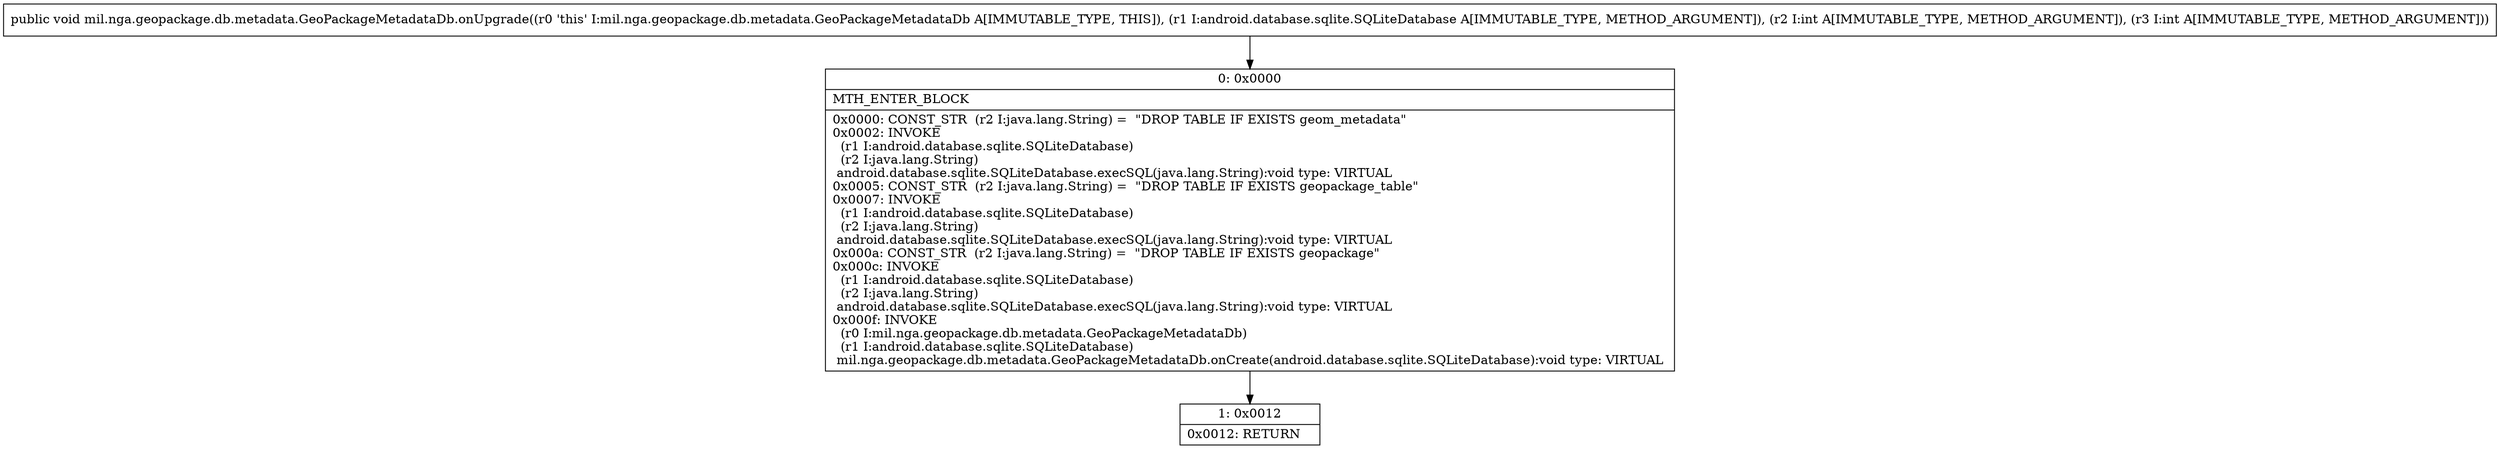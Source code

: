 digraph "CFG formil.nga.geopackage.db.metadata.GeoPackageMetadataDb.onUpgrade(Landroid\/database\/sqlite\/SQLiteDatabase;II)V" {
Node_0 [shape=record,label="{0\:\ 0x0000|MTH_ENTER_BLOCK\l|0x0000: CONST_STR  (r2 I:java.lang.String) =  \"DROP TABLE IF EXISTS geom_metadata\" \l0x0002: INVOKE  \l  (r1 I:android.database.sqlite.SQLiteDatabase)\l  (r2 I:java.lang.String)\l android.database.sqlite.SQLiteDatabase.execSQL(java.lang.String):void type: VIRTUAL \l0x0005: CONST_STR  (r2 I:java.lang.String) =  \"DROP TABLE IF EXISTS geopackage_table\" \l0x0007: INVOKE  \l  (r1 I:android.database.sqlite.SQLiteDatabase)\l  (r2 I:java.lang.String)\l android.database.sqlite.SQLiteDatabase.execSQL(java.lang.String):void type: VIRTUAL \l0x000a: CONST_STR  (r2 I:java.lang.String) =  \"DROP TABLE IF EXISTS geopackage\" \l0x000c: INVOKE  \l  (r1 I:android.database.sqlite.SQLiteDatabase)\l  (r2 I:java.lang.String)\l android.database.sqlite.SQLiteDatabase.execSQL(java.lang.String):void type: VIRTUAL \l0x000f: INVOKE  \l  (r0 I:mil.nga.geopackage.db.metadata.GeoPackageMetadataDb)\l  (r1 I:android.database.sqlite.SQLiteDatabase)\l mil.nga.geopackage.db.metadata.GeoPackageMetadataDb.onCreate(android.database.sqlite.SQLiteDatabase):void type: VIRTUAL \l}"];
Node_1 [shape=record,label="{1\:\ 0x0012|0x0012: RETURN   \l}"];
MethodNode[shape=record,label="{public void mil.nga.geopackage.db.metadata.GeoPackageMetadataDb.onUpgrade((r0 'this' I:mil.nga.geopackage.db.metadata.GeoPackageMetadataDb A[IMMUTABLE_TYPE, THIS]), (r1 I:android.database.sqlite.SQLiteDatabase A[IMMUTABLE_TYPE, METHOD_ARGUMENT]), (r2 I:int A[IMMUTABLE_TYPE, METHOD_ARGUMENT]), (r3 I:int A[IMMUTABLE_TYPE, METHOD_ARGUMENT])) }"];
MethodNode -> Node_0;
Node_0 -> Node_1;
}

